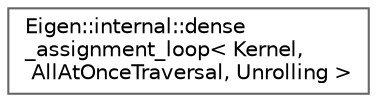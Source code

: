digraph "Graphical Class Hierarchy"
{
 // LATEX_PDF_SIZE
  bgcolor="transparent";
  edge [fontname=Helvetica,fontsize=10,labelfontname=Helvetica,labelfontsize=10];
  node [fontname=Helvetica,fontsize=10,shape=box,height=0.2,width=0.4];
  rankdir="LR";
  Node0 [id="Node000000",label="Eigen::internal::dense\l_assignment_loop\< Kernel,\l AllAtOnceTraversal, Unrolling \>",height=0.2,width=0.4,color="grey40", fillcolor="white", style="filled",URL="$structEigen_1_1internal_1_1dense__assignment__loop_3_01Kernel_00_01AllAtOnceTraversal_00_01Unrolling_01_4.html",tooltip=" "];
}
